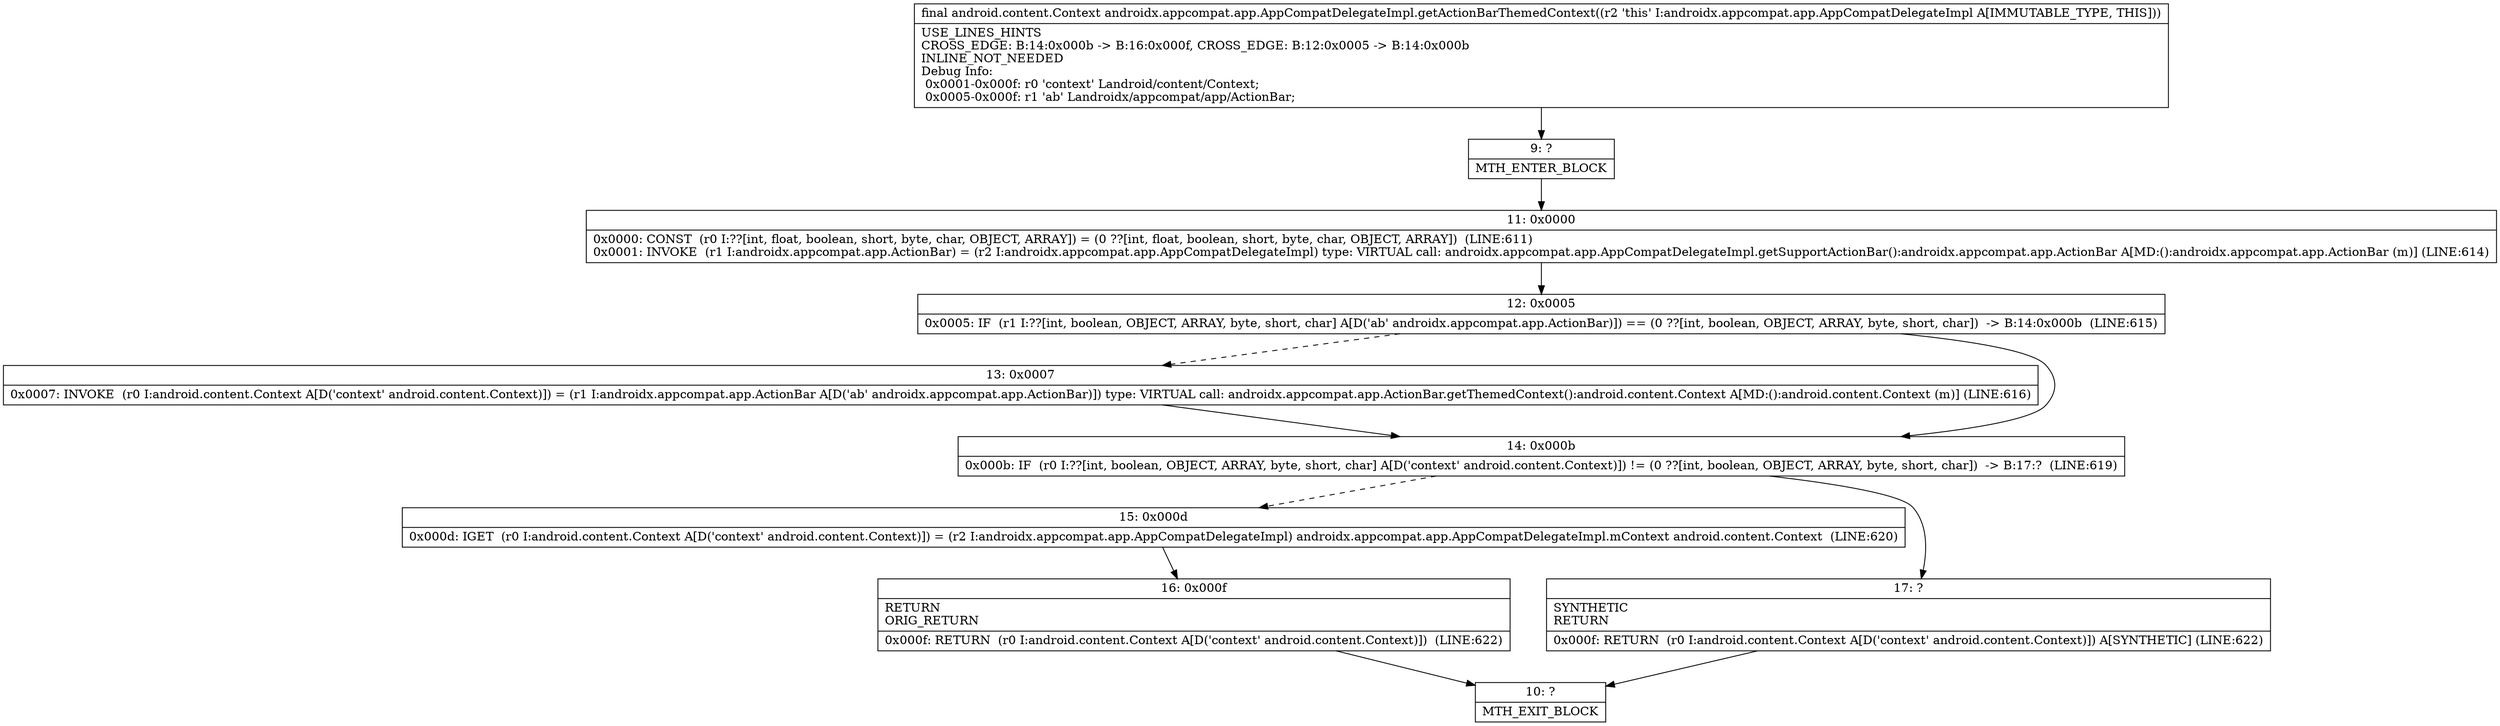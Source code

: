 digraph "CFG forandroidx.appcompat.app.AppCompatDelegateImpl.getActionBarThemedContext()Landroid\/content\/Context;" {
Node_9 [shape=record,label="{9\:\ ?|MTH_ENTER_BLOCK\l}"];
Node_11 [shape=record,label="{11\:\ 0x0000|0x0000: CONST  (r0 I:??[int, float, boolean, short, byte, char, OBJECT, ARRAY]) = (0 ??[int, float, boolean, short, byte, char, OBJECT, ARRAY])  (LINE:611)\l0x0001: INVOKE  (r1 I:androidx.appcompat.app.ActionBar) = (r2 I:androidx.appcompat.app.AppCompatDelegateImpl) type: VIRTUAL call: androidx.appcompat.app.AppCompatDelegateImpl.getSupportActionBar():androidx.appcompat.app.ActionBar A[MD:():androidx.appcompat.app.ActionBar (m)] (LINE:614)\l}"];
Node_12 [shape=record,label="{12\:\ 0x0005|0x0005: IF  (r1 I:??[int, boolean, OBJECT, ARRAY, byte, short, char] A[D('ab' androidx.appcompat.app.ActionBar)]) == (0 ??[int, boolean, OBJECT, ARRAY, byte, short, char])  \-\> B:14:0x000b  (LINE:615)\l}"];
Node_13 [shape=record,label="{13\:\ 0x0007|0x0007: INVOKE  (r0 I:android.content.Context A[D('context' android.content.Context)]) = (r1 I:androidx.appcompat.app.ActionBar A[D('ab' androidx.appcompat.app.ActionBar)]) type: VIRTUAL call: androidx.appcompat.app.ActionBar.getThemedContext():android.content.Context A[MD:():android.content.Context (m)] (LINE:616)\l}"];
Node_14 [shape=record,label="{14\:\ 0x000b|0x000b: IF  (r0 I:??[int, boolean, OBJECT, ARRAY, byte, short, char] A[D('context' android.content.Context)]) != (0 ??[int, boolean, OBJECT, ARRAY, byte, short, char])  \-\> B:17:?  (LINE:619)\l}"];
Node_15 [shape=record,label="{15\:\ 0x000d|0x000d: IGET  (r0 I:android.content.Context A[D('context' android.content.Context)]) = (r2 I:androidx.appcompat.app.AppCompatDelegateImpl) androidx.appcompat.app.AppCompatDelegateImpl.mContext android.content.Context  (LINE:620)\l}"];
Node_16 [shape=record,label="{16\:\ 0x000f|RETURN\lORIG_RETURN\l|0x000f: RETURN  (r0 I:android.content.Context A[D('context' android.content.Context)])  (LINE:622)\l}"];
Node_10 [shape=record,label="{10\:\ ?|MTH_EXIT_BLOCK\l}"];
Node_17 [shape=record,label="{17\:\ ?|SYNTHETIC\lRETURN\l|0x000f: RETURN  (r0 I:android.content.Context A[D('context' android.content.Context)]) A[SYNTHETIC] (LINE:622)\l}"];
MethodNode[shape=record,label="{final android.content.Context androidx.appcompat.app.AppCompatDelegateImpl.getActionBarThemedContext((r2 'this' I:androidx.appcompat.app.AppCompatDelegateImpl A[IMMUTABLE_TYPE, THIS]))  | USE_LINES_HINTS\lCROSS_EDGE: B:14:0x000b \-\> B:16:0x000f, CROSS_EDGE: B:12:0x0005 \-\> B:14:0x000b\lINLINE_NOT_NEEDED\lDebug Info:\l  0x0001\-0x000f: r0 'context' Landroid\/content\/Context;\l  0x0005\-0x000f: r1 'ab' Landroidx\/appcompat\/app\/ActionBar;\l}"];
MethodNode -> Node_9;Node_9 -> Node_11;
Node_11 -> Node_12;
Node_12 -> Node_13[style=dashed];
Node_12 -> Node_14;
Node_13 -> Node_14;
Node_14 -> Node_15[style=dashed];
Node_14 -> Node_17;
Node_15 -> Node_16;
Node_16 -> Node_10;
Node_17 -> Node_10;
}

